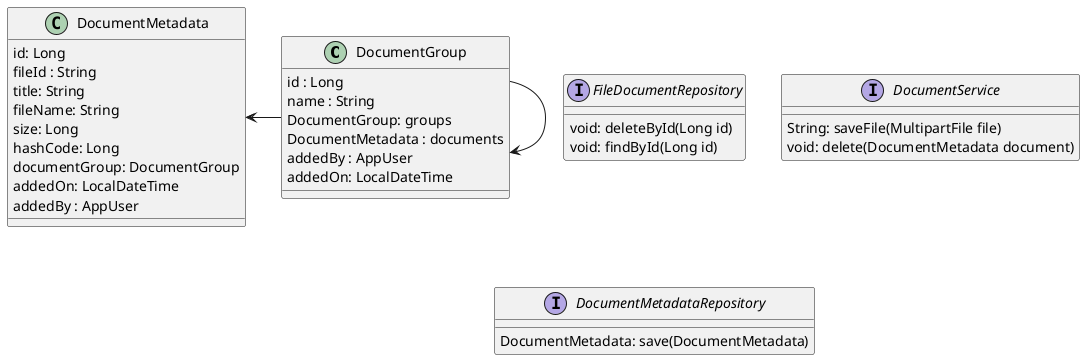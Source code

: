 @startuml

together {
  together {
    DocumentGroup -> DocumentGroup
  }

  DocumentGroup -> DocumentMetadata
}

class DocumentMetadata {
  id: Long
  fileId : String
  title: String
  fileName: String
  size: Long
  hashCode: Long
  documentGroup: DocumentGroup
  addedOn: LocalDateTime
  addedBy : AppUser
}

class DocumentGroup {
  id : Long
  name : String
  DocumentGroup: groups
  DocumentMetadata : documents
  addedBy : AppUser
  addedOn: LocalDateTime
}

interface FileDocumentRepository {
  void: deleteById(Long id)
  void: findById(Long id)
}

interface DocumentService {
  String: saveFile(MultipartFile file)
  void: delete(DocumentMetadata document)
}

interface DocumentMetadataRepository {
  DocumentMetadata: save(DocumentMetadata)
}

@enduml